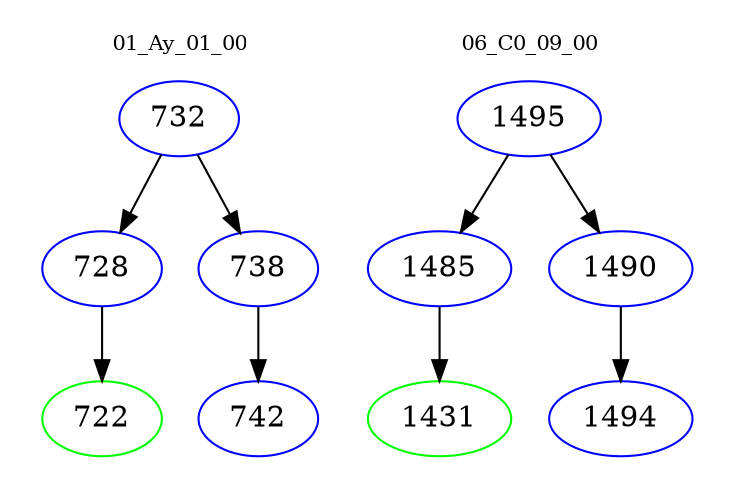 digraph{
subgraph cluster_0 {
color = white
label = "01_Ay_01_00";
fontsize=10;
T0_732 [label="732", color="blue"]
T0_732 -> T0_728 [color="black"]
T0_728 [label="728", color="blue"]
T0_728 -> T0_722 [color="black"]
T0_722 [label="722", color="green"]
T0_732 -> T0_738 [color="black"]
T0_738 [label="738", color="blue"]
T0_738 -> T0_742 [color="black"]
T0_742 [label="742", color="blue"]
}
subgraph cluster_1 {
color = white
label = "06_C0_09_00";
fontsize=10;
T1_1495 [label="1495", color="blue"]
T1_1495 -> T1_1485 [color="black"]
T1_1485 [label="1485", color="blue"]
T1_1485 -> T1_1431 [color="black"]
T1_1431 [label="1431", color="green"]
T1_1495 -> T1_1490 [color="black"]
T1_1490 [label="1490", color="blue"]
T1_1490 -> T1_1494 [color="black"]
T1_1494 [label="1494", color="blue"]
}
}
